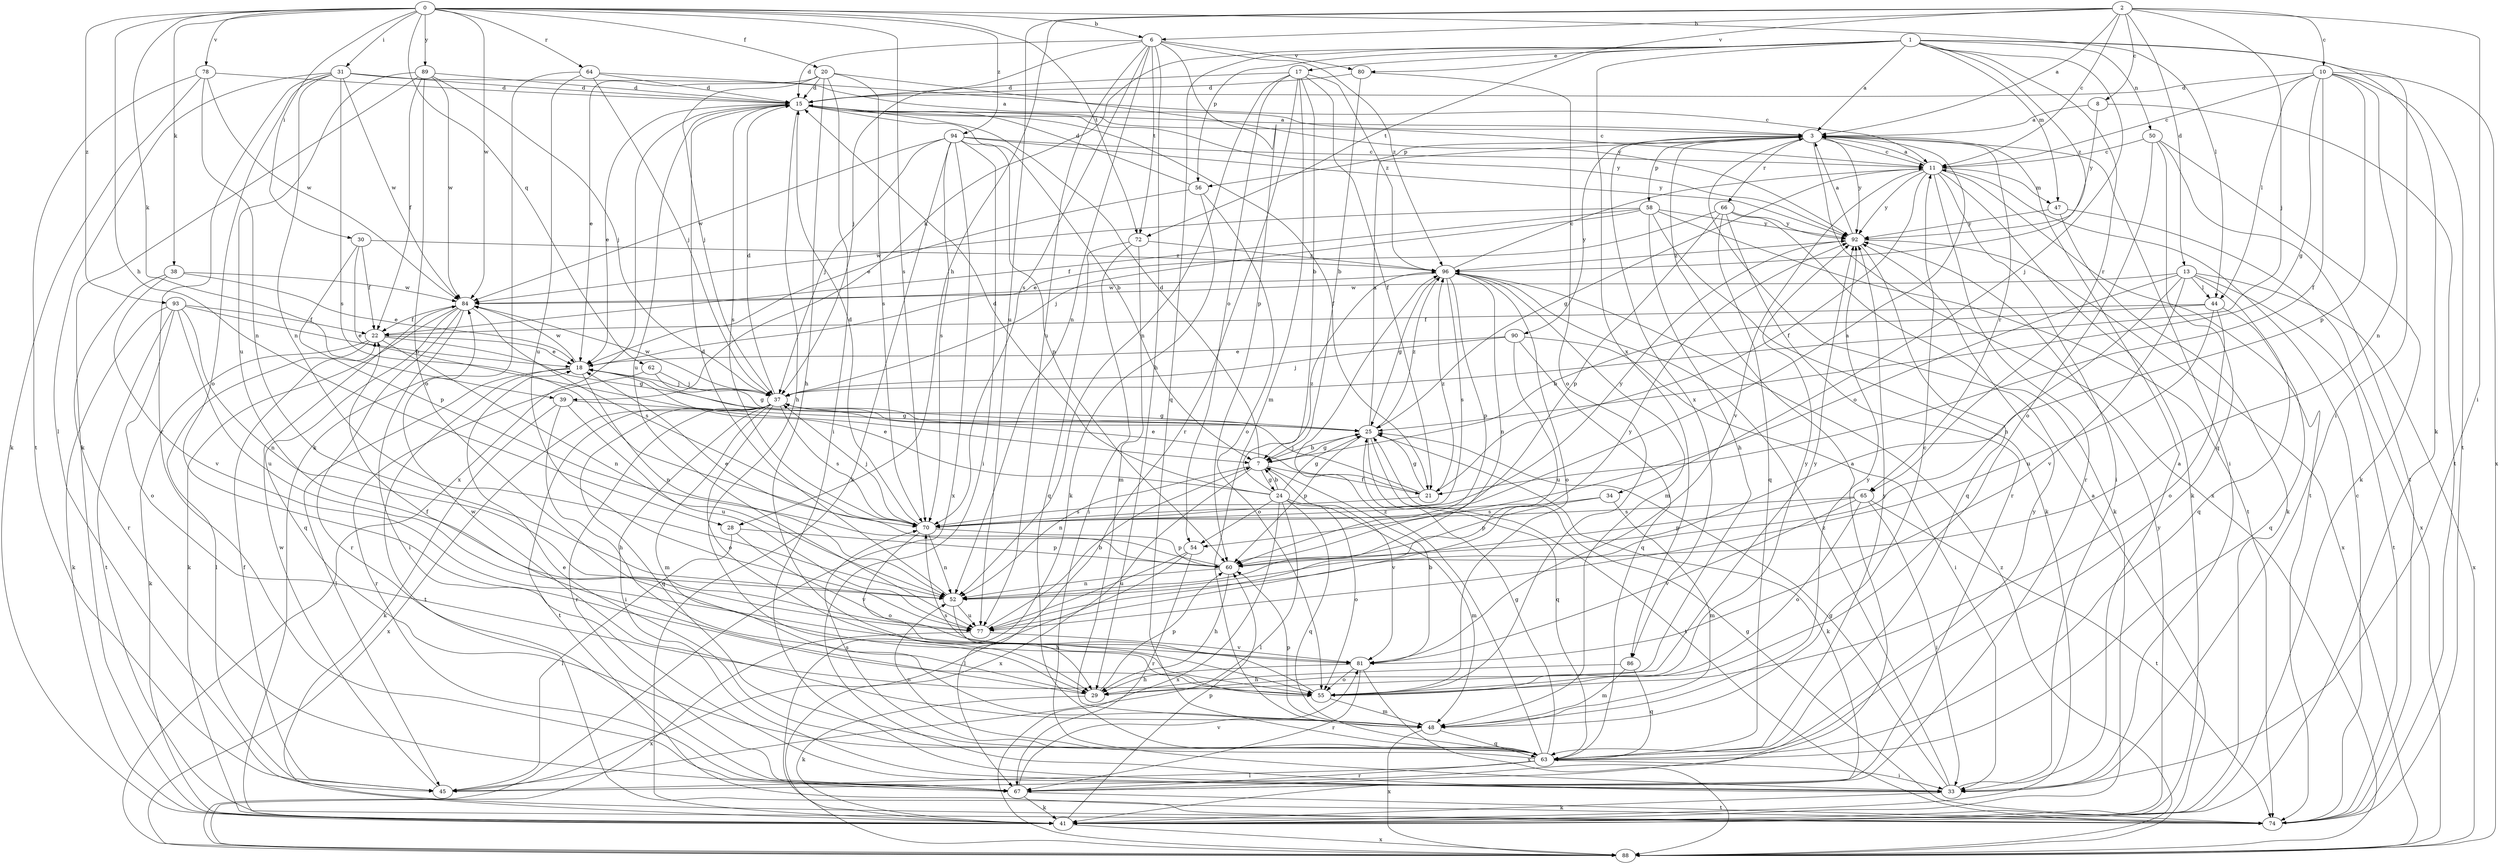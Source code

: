 strict digraph  {
0;
1;
2;
3;
6;
7;
8;
10;
11;
13;
15;
17;
18;
20;
21;
22;
24;
25;
28;
29;
30;
31;
33;
34;
37;
38;
39;
41;
44;
45;
47;
48;
50;
52;
54;
55;
56;
58;
60;
62;
63;
64;
65;
66;
67;
70;
72;
74;
77;
78;
80;
81;
84;
86;
88;
89;
90;
92;
93;
94;
96;
0 -> 6  [label=b];
0 -> 20  [label=f];
0 -> 28  [label=h];
0 -> 30  [label=i];
0 -> 31  [label=i];
0 -> 38  [label=k];
0 -> 39  [label=k];
0 -> 44  [label=l];
0 -> 62  [label=q];
0 -> 64  [label=r];
0 -> 70  [label=s];
0 -> 72  [label=t];
0 -> 78  [label=v];
0 -> 84  [label=w];
0 -> 89  [label=y];
0 -> 93  [label=z];
0 -> 94  [label=z];
1 -> 3  [label=a];
1 -> 17  [label=e];
1 -> 33  [label=i];
1 -> 34  [label=j];
1 -> 39  [label=k];
1 -> 41  [label=k];
1 -> 47  [label=m];
1 -> 50  [label=n];
1 -> 56  [label=p];
1 -> 63  [label=q];
1 -> 65  [label=r];
1 -> 72  [label=t];
1 -> 86  [label=x];
1 -> 96  [label=z];
2 -> 3  [label=a];
2 -> 6  [label=b];
2 -> 8  [label=c];
2 -> 10  [label=c];
2 -> 11  [label=c];
2 -> 13  [label=d];
2 -> 28  [label=h];
2 -> 33  [label=i];
2 -> 37  [label=j];
2 -> 77  [label=u];
2 -> 80  [label=v];
3 -> 11  [label=c];
3 -> 33  [label=i];
3 -> 56  [label=p];
3 -> 58  [label=p];
3 -> 65  [label=r];
3 -> 66  [label=r];
3 -> 86  [label=x];
3 -> 88  [label=x];
3 -> 90  [label=y];
3 -> 92  [label=y];
6 -> 15  [label=d];
6 -> 29  [label=h];
6 -> 37  [label=j];
6 -> 52  [label=n];
6 -> 60  [label=p];
6 -> 70  [label=s];
6 -> 72  [label=t];
6 -> 77  [label=u];
6 -> 80  [label=v];
6 -> 96  [label=z];
7 -> 15  [label=d];
7 -> 21  [label=f];
7 -> 24  [label=g];
7 -> 25  [label=g];
7 -> 52  [label=n];
7 -> 81  [label=v];
7 -> 88  [label=x];
8 -> 3  [label=a];
8 -> 74  [label=t];
8 -> 92  [label=y];
10 -> 11  [label=c];
10 -> 15  [label=d];
10 -> 21  [label=f];
10 -> 25  [label=g];
10 -> 44  [label=l];
10 -> 52  [label=n];
10 -> 60  [label=p];
10 -> 74  [label=t];
10 -> 88  [label=x];
11 -> 3  [label=a];
11 -> 21  [label=f];
11 -> 25  [label=g];
11 -> 33  [label=i];
11 -> 41  [label=k];
11 -> 47  [label=m];
11 -> 67  [label=r];
11 -> 74  [label=t];
11 -> 81  [label=v];
11 -> 92  [label=y];
13 -> 44  [label=l];
13 -> 52  [label=n];
13 -> 54  [label=o];
13 -> 63  [label=q];
13 -> 74  [label=t];
13 -> 81  [label=v];
13 -> 84  [label=w];
13 -> 88  [label=x];
15 -> 3  [label=a];
15 -> 7  [label=b];
15 -> 11  [label=c];
15 -> 18  [label=e];
15 -> 21  [label=f];
15 -> 29  [label=h];
15 -> 70  [label=s];
15 -> 77  [label=u];
15 -> 88  [label=x];
15 -> 92  [label=y];
17 -> 7  [label=b];
17 -> 15  [label=d];
17 -> 21  [label=f];
17 -> 48  [label=m];
17 -> 52  [label=n];
17 -> 54  [label=o];
17 -> 67  [label=r];
17 -> 96  [label=z];
18 -> 37  [label=j];
18 -> 45  [label=l];
18 -> 52  [label=n];
18 -> 74  [label=t];
18 -> 84  [label=w];
20 -> 15  [label=d];
20 -> 18  [label=e];
20 -> 29  [label=h];
20 -> 33  [label=i];
20 -> 37  [label=j];
20 -> 70  [label=s];
20 -> 92  [label=y];
21 -> 18  [label=e];
21 -> 25  [label=g];
21 -> 37  [label=j];
21 -> 70  [label=s];
21 -> 96  [label=z];
22 -> 18  [label=e];
22 -> 25  [label=g];
22 -> 41  [label=k];
22 -> 45  [label=l];
22 -> 52  [label=n];
24 -> 7  [label=b];
24 -> 15  [label=d];
24 -> 18  [label=e];
24 -> 25  [label=g];
24 -> 45  [label=l];
24 -> 48  [label=m];
24 -> 54  [label=o];
24 -> 55  [label=o];
24 -> 63  [label=q];
24 -> 88  [label=x];
24 -> 96  [label=z];
25 -> 3  [label=a];
25 -> 7  [label=b];
25 -> 41  [label=k];
25 -> 60  [label=p];
25 -> 63  [label=q];
25 -> 74  [label=t];
25 -> 96  [label=z];
28 -> 45  [label=l];
28 -> 60  [label=p];
28 -> 81  [label=v];
29 -> 22  [label=f];
29 -> 41  [label=k];
29 -> 60  [label=p];
29 -> 92  [label=y];
30 -> 7  [label=b];
30 -> 22  [label=f];
30 -> 60  [label=p];
30 -> 96  [label=z];
31 -> 3  [label=a];
31 -> 15  [label=d];
31 -> 45  [label=l];
31 -> 52  [label=n];
31 -> 55  [label=o];
31 -> 67  [label=r];
31 -> 70  [label=s];
31 -> 84  [label=w];
33 -> 3  [label=a];
33 -> 25  [label=g];
33 -> 41  [label=k];
33 -> 96  [label=z];
34 -> 48  [label=m];
34 -> 60  [label=p];
34 -> 70  [label=s];
37 -> 15  [label=d];
37 -> 25  [label=g];
37 -> 33  [label=i];
37 -> 48  [label=m];
37 -> 55  [label=o];
37 -> 63  [label=q];
37 -> 67  [label=r];
37 -> 70  [label=s];
37 -> 74  [label=t];
37 -> 84  [label=w];
37 -> 88  [label=x];
38 -> 18  [label=e];
38 -> 67  [label=r];
38 -> 81  [label=v];
38 -> 84  [label=w];
39 -> 25  [label=g];
39 -> 29  [label=h];
39 -> 41  [label=k];
39 -> 77  [label=u];
41 -> 60  [label=p];
41 -> 88  [label=x];
41 -> 92  [label=y];
44 -> 7  [label=b];
44 -> 22  [label=f];
44 -> 55  [label=o];
44 -> 63  [label=q];
44 -> 77  [label=u];
45 -> 22  [label=f];
45 -> 84  [label=w];
45 -> 92  [label=y];
47 -> 41  [label=k];
47 -> 88  [label=x];
47 -> 92  [label=y];
48 -> 11  [label=c];
48 -> 60  [label=p];
48 -> 63  [label=q];
48 -> 84  [label=w];
48 -> 88  [label=x];
48 -> 92  [label=y];
50 -> 11  [label=c];
50 -> 41  [label=k];
50 -> 55  [label=o];
50 -> 63  [label=q];
50 -> 74  [label=t];
52 -> 15  [label=d];
52 -> 29  [label=h];
52 -> 77  [label=u];
54 -> 45  [label=l];
54 -> 67  [label=r];
54 -> 77  [label=u];
55 -> 48  [label=m];
55 -> 70  [label=s];
55 -> 92  [label=y];
56 -> 15  [label=d];
56 -> 18  [label=e];
56 -> 41  [label=k];
56 -> 55  [label=o];
58 -> 22  [label=f];
58 -> 29  [label=h];
58 -> 37  [label=j];
58 -> 41  [label=k];
58 -> 74  [label=t];
58 -> 84  [label=w];
58 -> 92  [label=y];
60 -> 18  [label=e];
60 -> 29  [label=h];
60 -> 52  [label=n];
62 -> 25  [label=g];
62 -> 37  [label=j];
62 -> 67  [label=r];
63 -> 18  [label=e];
63 -> 25  [label=g];
63 -> 33  [label=i];
63 -> 45  [label=l];
63 -> 52  [label=n];
63 -> 67  [label=r];
63 -> 70  [label=s];
63 -> 92  [label=y];
63 -> 96  [label=z];
64 -> 11  [label=c];
64 -> 15  [label=d];
64 -> 37  [label=j];
64 -> 41  [label=k];
64 -> 77  [label=u];
65 -> 33  [label=i];
65 -> 55  [label=o];
65 -> 60  [label=p];
65 -> 70  [label=s];
65 -> 74  [label=t];
65 -> 81  [label=v];
66 -> 18  [label=e];
66 -> 41  [label=k];
66 -> 60  [label=p];
66 -> 63  [label=q];
66 -> 67  [label=r];
66 -> 92  [label=y];
67 -> 3  [label=a];
67 -> 41  [label=k];
67 -> 74  [label=t];
67 -> 81  [label=v];
70 -> 3  [label=a];
70 -> 15  [label=d];
70 -> 37  [label=j];
70 -> 52  [label=n];
70 -> 55  [label=o];
70 -> 60  [label=p];
70 -> 92  [label=y];
72 -> 33  [label=i];
72 -> 48  [label=m];
72 -> 63  [label=q];
72 -> 96  [label=z];
74 -> 11  [label=c];
74 -> 25  [label=g];
77 -> 7  [label=b];
77 -> 81  [label=v];
77 -> 88  [label=x];
77 -> 92  [label=y];
78 -> 15  [label=d];
78 -> 41  [label=k];
78 -> 52  [label=n];
78 -> 74  [label=t];
78 -> 84  [label=w];
80 -> 7  [label=b];
80 -> 15  [label=d];
80 -> 55  [label=o];
81 -> 7  [label=b];
81 -> 29  [label=h];
81 -> 55  [label=o];
81 -> 67  [label=r];
81 -> 88  [label=x];
84 -> 22  [label=f];
84 -> 33  [label=i];
84 -> 41  [label=k];
84 -> 63  [label=q];
84 -> 67  [label=r];
84 -> 70  [label=s];
86 -> 29  [label=h];
86 -> 48  [label=m];
86 -> 63  [label=q];
88 -> 3  [label=a];
88 -> 96  [label=z];
89 -> 15  [label=d];
89 -> 22  [label=f];
89 -> 37  [label=j];
89 -> 41  [label=k];
89 -> 55  [label=o];
89 -> 77  [label=u];
89 -> 84  [label=w];
90 -> 18  [label=e];
90 -> 33  [label=i];
90 -> 37  [label=j];
90 -> 63  [label=q];
90 -> 77  [label=u];
92 -> 3  [label=a];
92 -> 63  [label=q];
92 -> 88  [label=x];
92 -> 96  [label=z];
93 -> 18  [label=e];
93 -> 22  [label=f];
93 -> 41  [label=k];
93 -> 52  [label=n];
93 -> 55  [label=o];
93 -> 74  [label=t];
93 -> 77  [label=u];
94 -> 11  [label=c];
94 -> 33  [label=i];
94 -> 37  [label=j];
94 -> 41  [label=k];
94 -> 60  [label=p];
94 -> 70  [label=s];
94 -> 84  [label=w];
94 -> 88  [label=x];
94 -> 92  [label=y];
96 -> 11  [label=c];
96 -> 25  [label=g];
96 -> 48  [label=m];
96 -> 52  [label=n];
96 -> 55  [label=o];
96 -> 60  [label=p];
96 -> 70  [label=s];
96 -> 84  [label=w];
}
